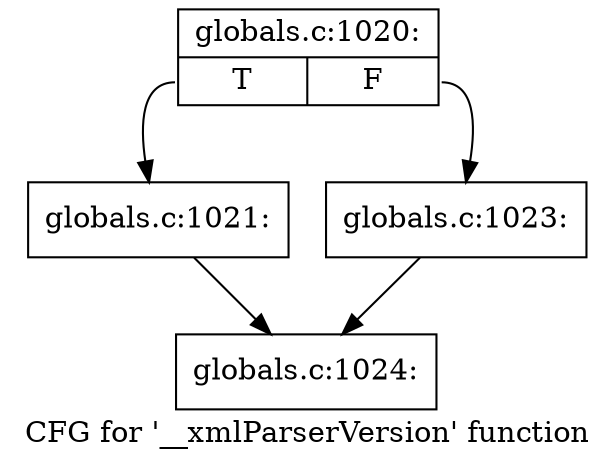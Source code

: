 digraph "CFG for '__xmlParserVersion' function" {
	label="CFG for '__xmlParserVersion' function";

	Node0x4ad8a90 [shape=record,label="{globals.c:1020:|{<s0>T|<s1>F}}"];
	Node0x4ad8a90:s0 -> Node0x4ad8f10;
	Node0x4ad8a90:s1 -> Node0x4ad8fb0;
	Node0x4ad8f10 [shape=record,label="{globals.c:1021:}"];
	Node0x4ad8f10 -> Node0x4ad8dc0;
	Node0x4ad8fb0 [shape=record,label="{globals.c:1023:}"];
	Node0x4ad8fb0 -> Node0x4ad8dc0;
	Node0x4ad8dc0 [shape=record,label="{globals.c:1024:}"];
}
